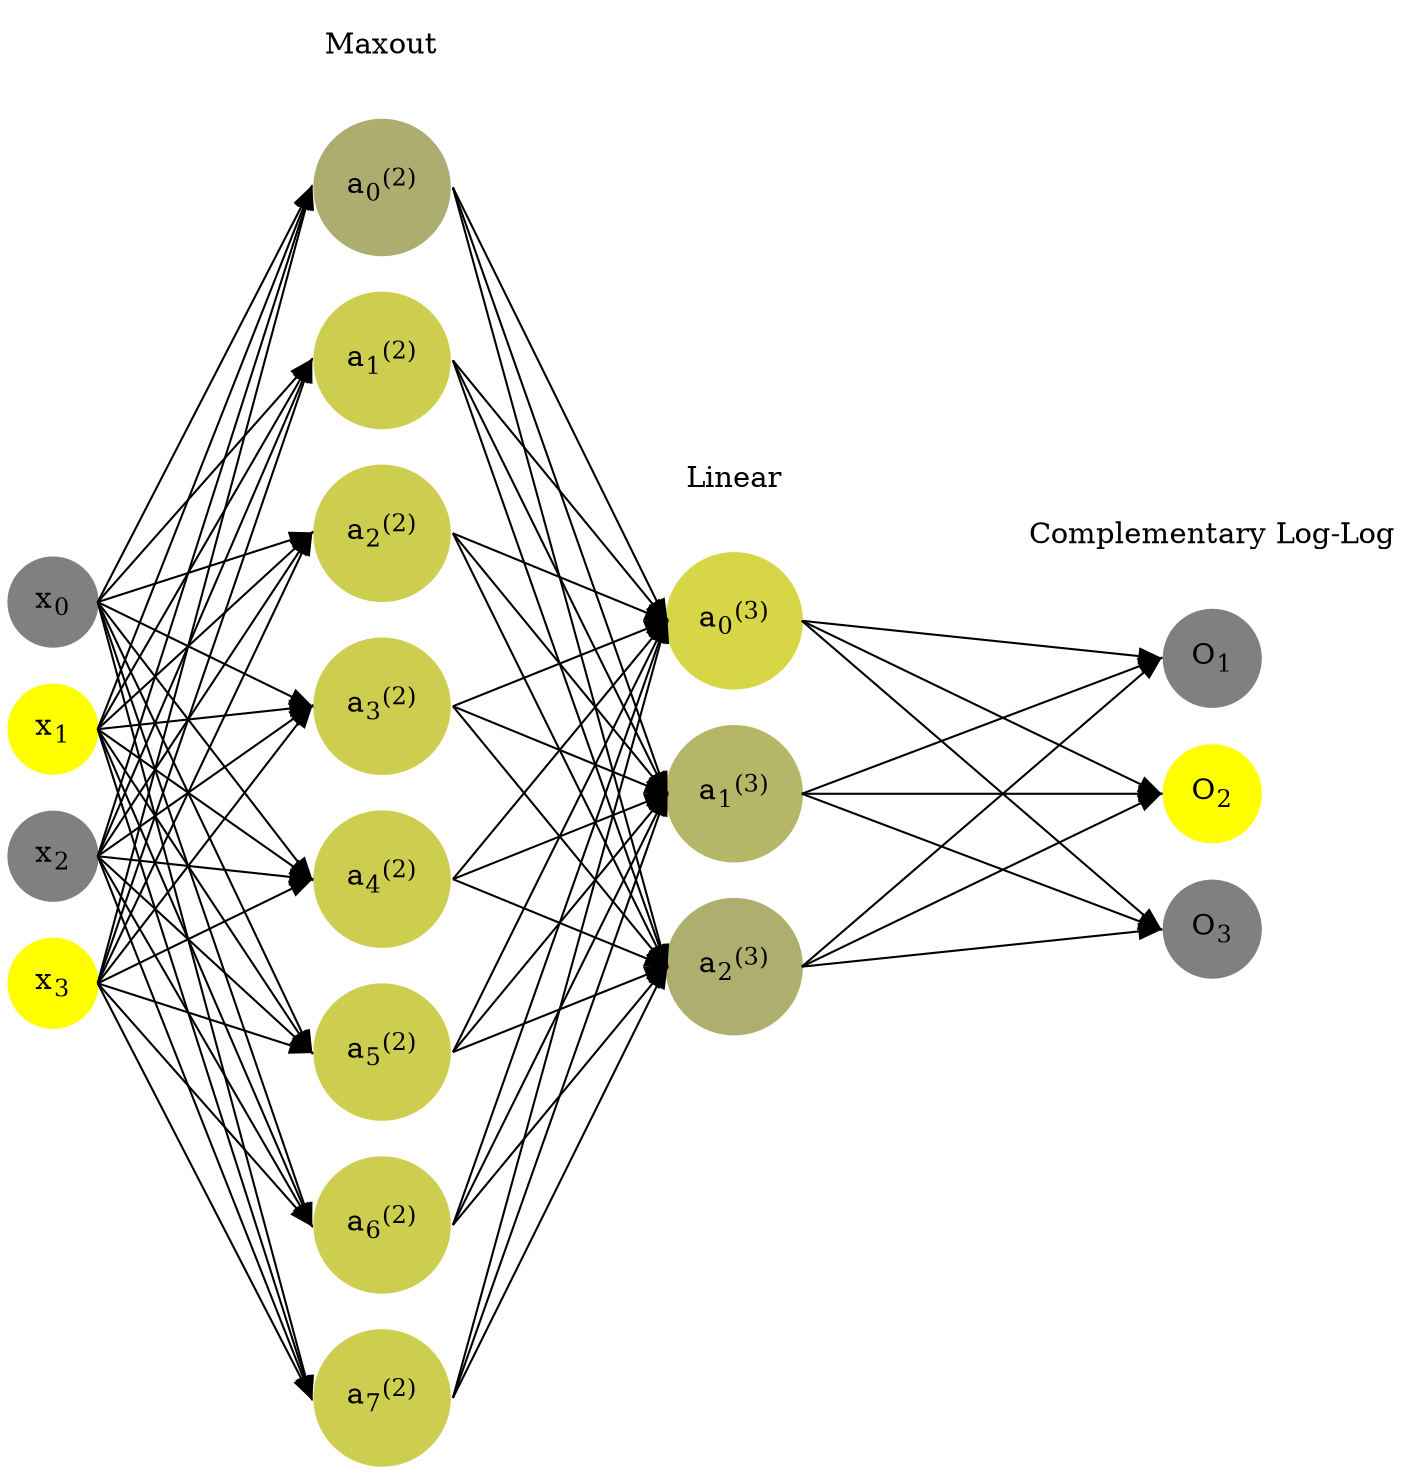 digraph G {
	rankdir = LR;
	splines=false;
	edge[style=invis];
	ranksep= 1.4;
	{
	node [shape=circle, color="0.1667, 0.0, 0.5", style=filled, fillcolor="0.1667, 0.0, 0.5"];
	x0 [label=<x<sub>0</sub>>];
	}
	{
	node [shape=circle, color="0.1667, 1.0, 1.0", style=filled, fillcolor="0.1667, 1.0, 1.0"];
	x1 [label=<x<sub>1</sub>>];
	}
	{
	node [shape=circle, color="0.1667, 0.0, 0.5", style=filled, fillcolor="0.1667, 0.0, 0.5"];
	x2 [label=<x<sub>2</sub>>];
	}
	{
	node [shape=circle, color="0.1667, 1.0, 1.0", style=filled, fillcolor="0.1667, 1.0, 1.0"];
	x3 [label=<x<sub>3</sub>>];
	}
	{
	node [shape=circle, color="0.1667, 0.354345, 0.677172", style=filled, fillcolor="0.1667, 0.354345, 0.677172"];
	a02 [label=<a<sub>0</sub><sup>(2)</sup>>];
	}
	{
	node [shape=circle, color="0.1667, 0.609522, 0.804761", style=filled, fillcolor="0.1667, 0.609522, 0.804761"];
	a12 [label=<a<sub>1</sub><sup>(2)</sup>>];
	}
	{
	node [shape=circle, color="0.1667, 0.609522, 0.804761", style=filled, fillcolor="0.1667, 0.609522, 0.804761"];
	a22 [label=<a<sub>2</sub><sup>(2)</sup>>];
	}
	{
	node [shape=circle, color="0.1667, 0.609522, 0.804761", style=filled, fillcolor="0.1667, 0.609522, 0.804761"];
	a32 [label=<a<sub>3</sub><sup>(2)</sup>>];
	}
	{
	node [shape=circle, color="0.1667, 0.609522, 0.804761", style=filled, fillcolor="0.1667, 0.609522, 0.804761"];
	a42 [label=<a<sub>4</sub><sup>(2)</sup>>];
	}
	{
	node [shape=circle, color="0.1667, 0.609522, 0.804761", style=filled, fillcolor="0.1667, 0.609522, 0.804761"];
	a52 [label=<a<sub>5</sub><sup>(2)</sup>>];
	}
	{
	node [shape=circle, color="0.1667, 0.609522, 0.804761", style=filled, fillcolor="0.1667, 0.609522, 0.804761"];
	a62 [label=<a<sub>6</sub><sup>(2)</sup>>];
	}
	{
	node [shape=circle, color="0.1667, 0.609522, 0.804761", style=filled, fillcolor="0.1667, 0.609522, 0.804761"];
	a72 [label=<a<sub>7</sub><sup>(2)</sup>>];
	}
	{
	node [shape=circle, color="0.1667, 0.673061, 0.836530", style=filled, fillcolor="0.1667, 0.673061, 0.836530"];
	a03 [label=<a<sub>0</sub><sup>(3)</sup>>];
	}
	{
	node [shape=circle, color="0.1667, 0.428620, 0.714310", style=filled, fillcolor="0.1667, 0.428620, 0.714310"];
	a13 [label=<a<sub>1</sub><sup>(3)</sup>>];
	}
	{
	node [shape=circle, color="0.1667, 0.367046, 0.683523", style=filled, fillcolor="0.1667, 0.367046, 0.683523"];
	a23 [label=<a<sub>2</sub><sup>(3)</sup>>];
	}
	{
	node [shape=circle, color="0.1667, 0.0, 0.5", style=filled, fillcolor="0.1667, 0.0, 0.5"];
	O1 [label=<O<sub>1</sub>>];
	}
	{
	node [shape=circle, color="0.1667, 1.0, 1.0", style=filled, fillcolor="0.1667, 1.0, 1.0"];
	O2 [label=<O<sub>2</sub>>];
	}
	{
	node [shape=circle, color="0.1667, 0.0, 0.5", style=filled, fillcolor="0.1667, 0.0, 0.5"];
	O3 [label=<O<sub>3</sub>>];
	}
	{
	rank=same;
	x0->x1->x2->x3;
	}
	{
	rank=same;
	a02->a12->a22->a32->a42->a52->a62->a72;
	}
	{
	rank=same;
	a03->a13->a23;
	}
	{
	rank=same;
	O1->O2->O3;
	}
	l1 [shape=plaintext,label="Maxout"];
	l1->a02;
	{rank=same; l1;a02};
	l2 [shape=plaintext,label="Linear"];
	l2->a03;
	{rank=same; l2;a03};
	l3 [shape=plaintext,label="Complementary Log-Log"];
	l3->O1;
	{rank=same; l3;O1};
edge[style=solid, tailport=e, headport=w];
	{x0;x1;x2;x3} -> {a02;a12;a22;a32;a42;a52;a62;a72};
	{a02;a12;a22;a32;a42;a52;a62;a72} -> {a03;a13;a23};
	{a03;a13;a23} -> {O1,O2,O3};
}